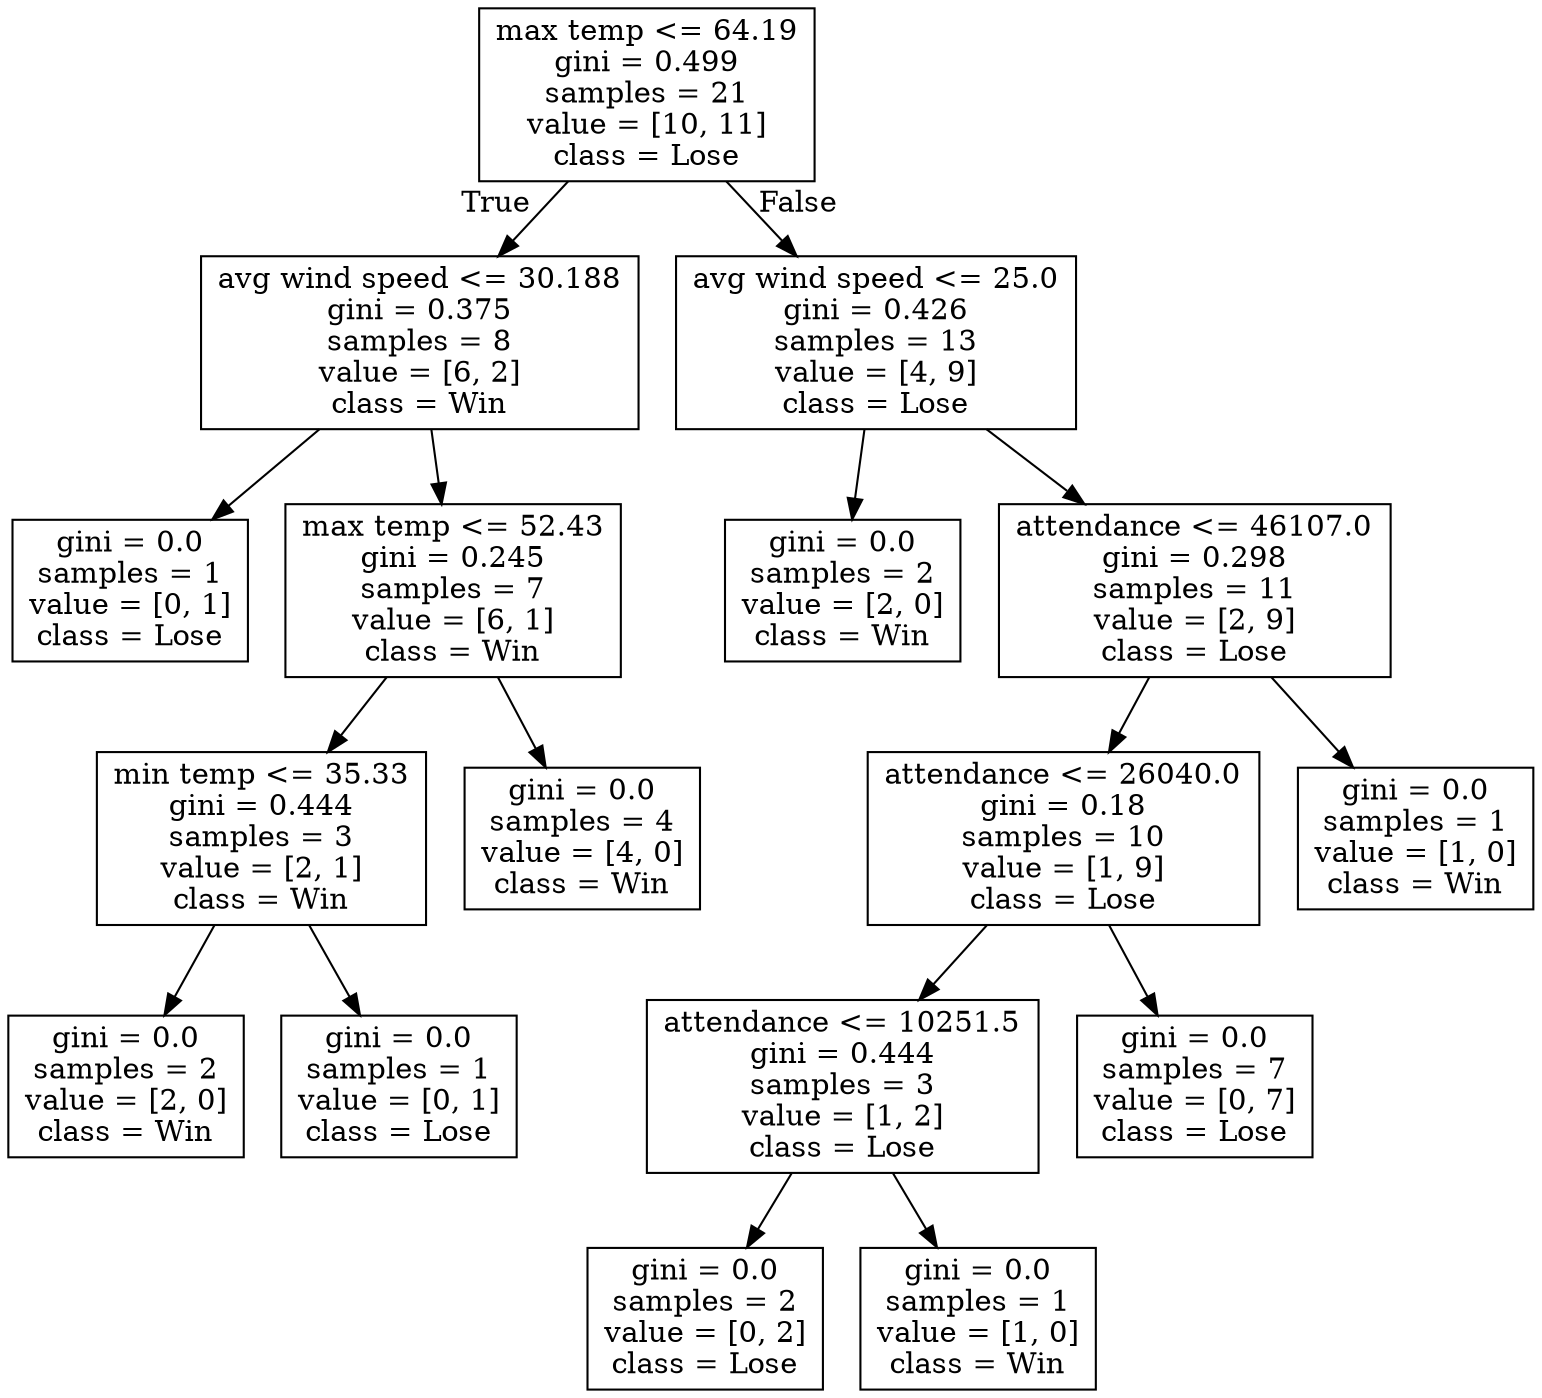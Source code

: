 digraph Tree {
node [shape=box] ;
0 [label="max temp <= 64.19\ngini = 0.499\nsamples = 21\nvalue = [10, 11]\nclass = Lose"] ;
1 [label="avg wind speed <= 30.188\ngini = 0.375\nsamples = 8\nvalue = [6, 2]\nclass = Win"] ;
0 -> 1 [labeldistance=2.5, labelangle=45, headlabel="True"] ;
2 [label="gini = 0.0\nsamples = 1\nvalue = [0, 1]\nclass = Lose"] ;
1 -> 2 ;
3 [label="max temp <= 52.43\ngini = 0.245\nsamples = 7\nvalue = [6, 1]\nclass = Win"] ;
1 -> 3 ;
4 [label="min temp <= 35.33\ngini = 0.444\nsamples = 3\nvalue = [2, 1]\nclass = Win"] ;
3 -> 4 ;
5 [label="gini = 0.0\nsamples = 2\nvalue = [2, 0]\nclass = Win"] ;
4 -> 5 ;
6 [label="gini = 0.0\nsamples = 1\nvalue = [0, 1]\nclass = Lose"] ;
4 -> 6 ;
7 [label="gini = 0.0\nsamples = 4\nvalue = [4, 0]\nclass = Win"] ;
3 -> 7 ;
8 [label="avg wind speed <= 25.0\ngini = 0.426\nsamples = 13\nvalue = [4, 9]\nclass = Lose"] ;
0 -> 8 [labeldistance=2.5, labelangle=-45, headlabel="False"] ;
9 [label="gini = 0.0\nsamples = 2\nvalue = [2, 0]\nclass = Win"] ;
8 -> 9 ;
10 [label="attendance <= 46107.0\ngini = 0.298\nsamples = 11\nvalue = [2, 9]\nclass = Lose"] ;
8 -> 10 ;
11 [label="attendance <= 26040.0\ngini = 0.18\nsamples = 10\nvalue = [1, 9]\nclass = Lose"] ;
10 -> 11 ;
12 [label="attendance <= 10251.5\ngini = 0.444\nsamples = 3\nvalue = [1, 2]\nclass = Lose"] ;
11 -> 12 ;
13 [label="gini = 0.0\nsamples = 2\nvalue = [0, 2]\nclass = Lose"] ;
12 -> 13 ;
14 [label="gini = 0.0\nsamples = 1\nvalue = [1, 0]\nclass = Win"] ;
12 -> 14 ;
15 [label="gini = 0.0\nsamples = 7\nvalue = [0, 7]\nclass = Lose"] ;
11 -> 15 ;
16 [label="gini = 0.0\nsamples = 1\nvalue = [1, 0]\nclass = Win"] ;
10 -> 16 ;
}